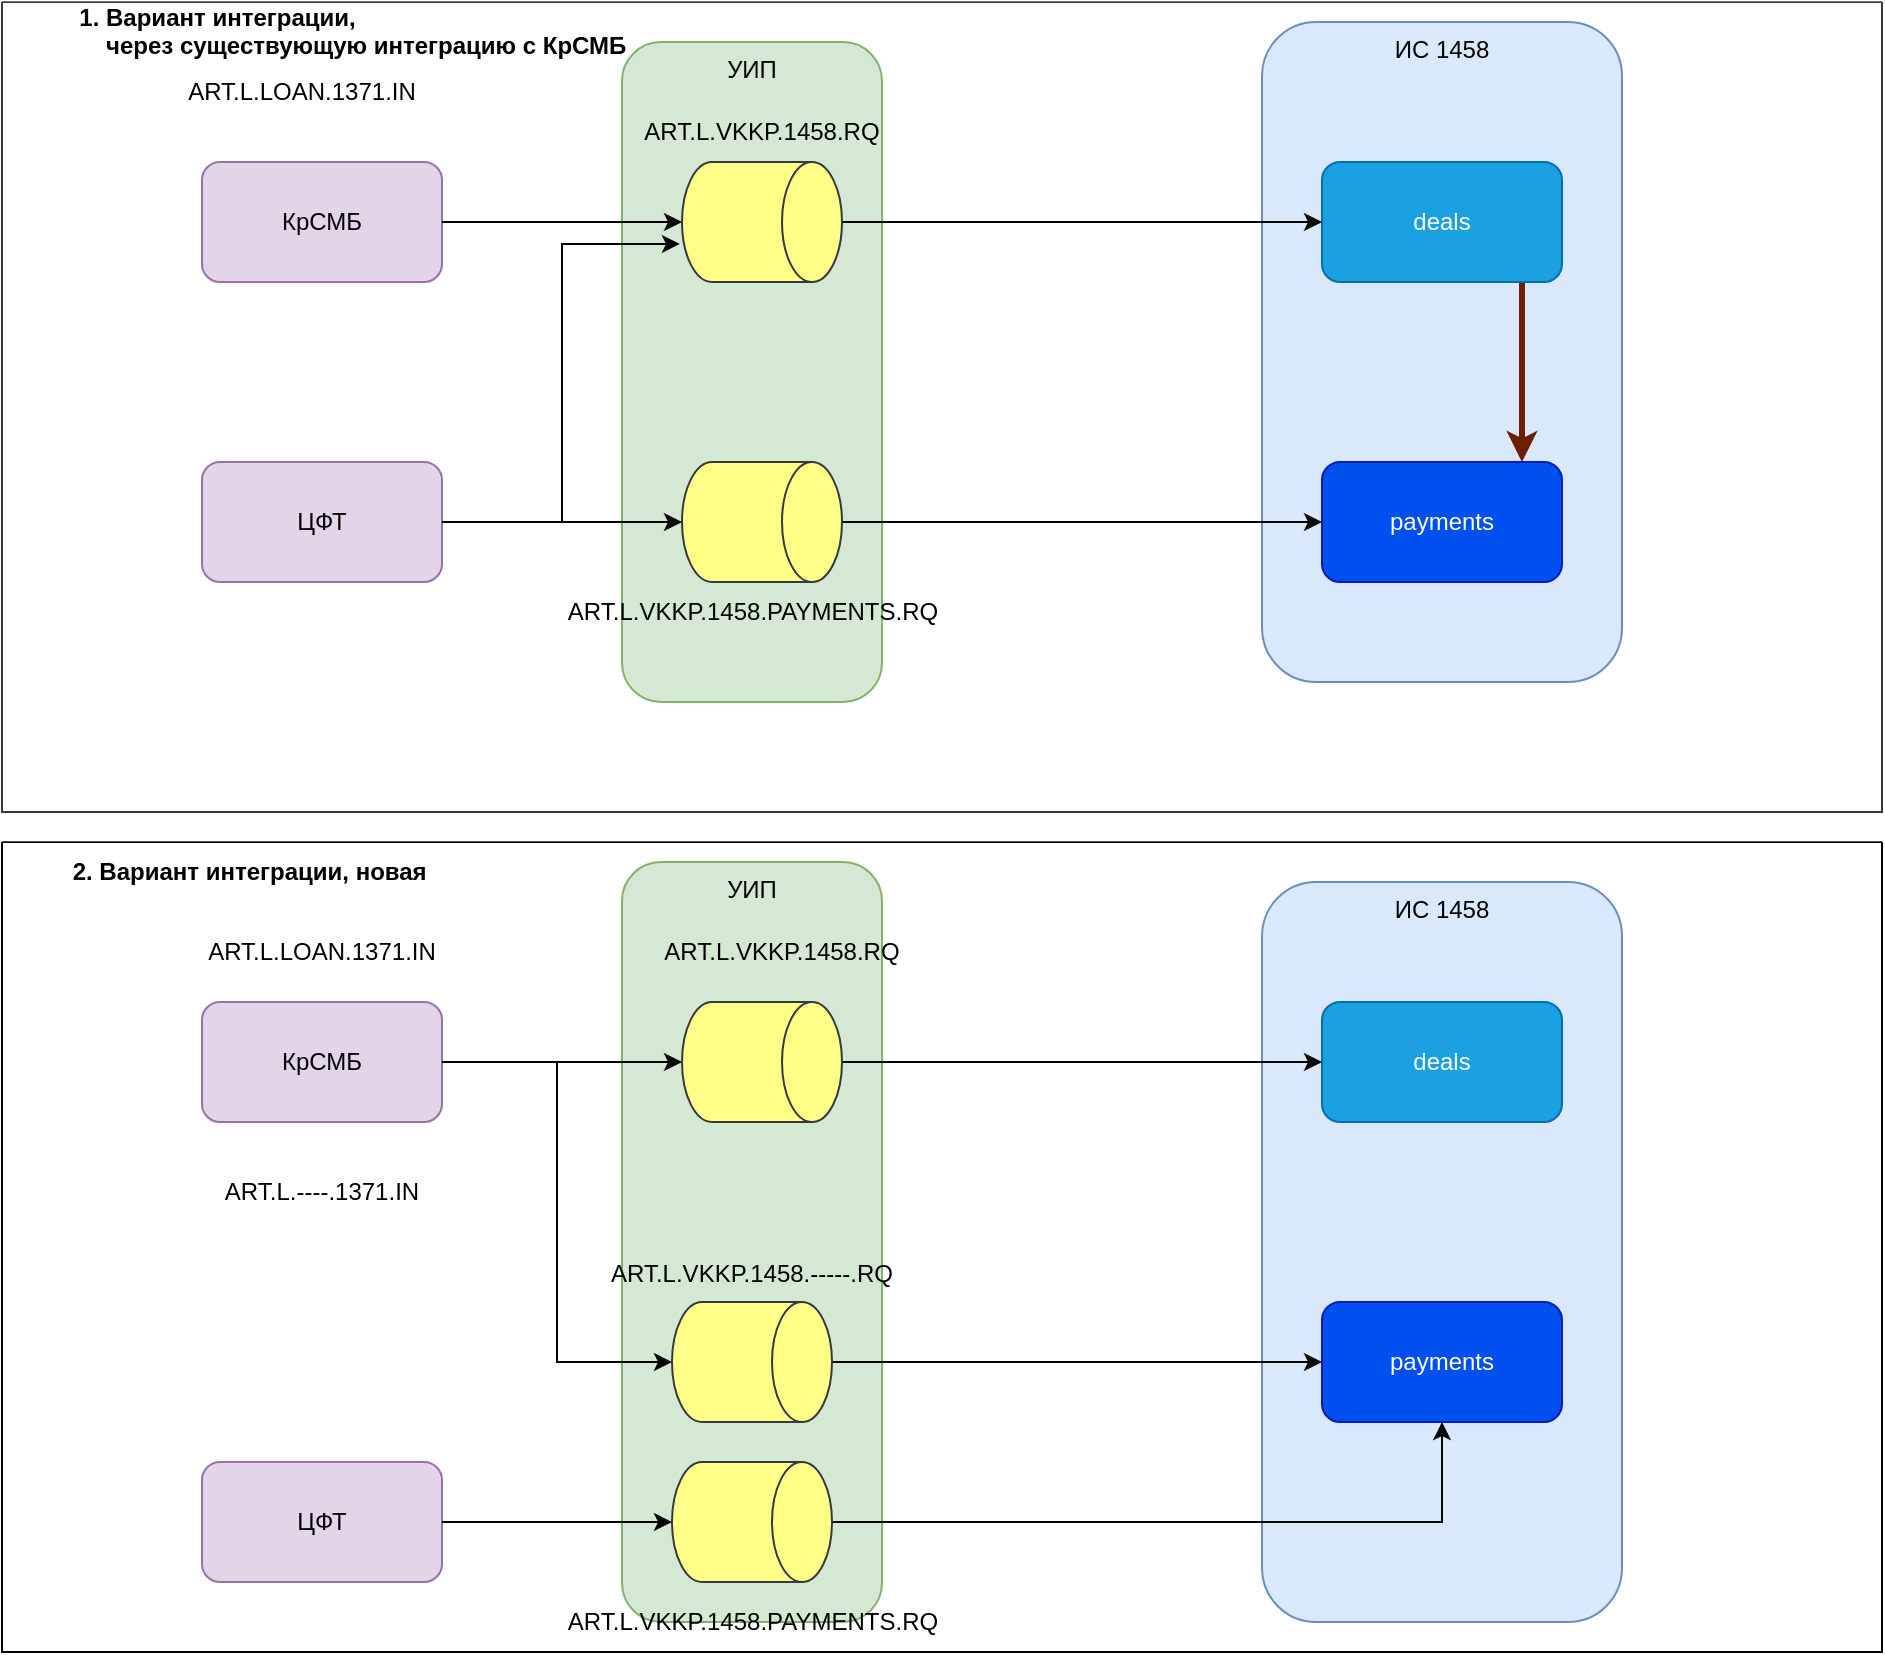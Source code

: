 <mxfile version="24.7.6">
  <diagram name="Страница — 1" id="hXMB-YMLmVzZ4zF9cZrb">
    <mxGraphModel dx="1975" dy="713" grid="1" gridSize="10" guides="1" tooltips="1" connect="1" arrows="1" fold="1" page="1" pageScale="1" pageWidth="827" pageHeight="1169" math="0" shadow="0">
      <root>
        <mxCell id="0" />
        <mxCell id="1" parent="0" />
        <mxCell id="GZUUf-TcJM9M3wCEMww6-32" value="УИП" style="rounded=1;whiteSpace=wrap;html=1;fillColor=#d5e8d4;strokeColor=#82b366;verticalAlign=top;movable=1;resizable=1;rotatable=1;deletable=1;editable=1;locked=0;connectable=1;" vertex="1" parent="1">
          <mxGeometry x="160" y="80" width="130" height="330" as="geometry" />
        </mxCell>
        <mxCell id="GZUUf-TcJM9M3wCEMww6-35" value="УИП" style="rounded=1;whiteSpace=wrap;html=1;fillColor=#d5e8d4;strokeColor=#82b366;verticalAlign=top;movable=0;resizable=0;rotatable=0;deletable=0;editable=0;locked=1;connectable=0;" vertex="1" parent="1">
          <mxGeometry x="160" y="490" width="130" height="380" as="geometry" />
        </mxCell>
        <mxCell id="GZUUf-TcJM9M3wCEMww6-46" value="&#xa;&#xa;           1. Вариант интеграции, &#xa;               через существующую интеграцию с КрСМБ" style="swimlane;startSize=0;align=left;movable=1;resizable=1;rotatable=1;deletable=1;editable=1;locked=0;connectable=1;fillColor=#ffff88;strokeColor=#36393d;fillStyle=solid;rounded=0;swimlaneLine=0;glass=1;" vertex="1" parent="1">
          <mxGeometry x="-150" y="60" width="940" height="405" as="geometry" />
        </mxCell>
        <mxCell id="GZUUf-TcJM9M3wCEMww6-47" value="&#xa;&#xa;          2. Вариант интеграции, новая" style="swimlane;startSize=0;align=left;movable=1;resizable=1;rotatable=1;deletable=1;editable=1;locked=0;connectable=1;strokeColor=default;swimlaneLine=0;glass=1;fillStyle=solid;" vertex="1" parent="1">
          <mxGeometry x="-150" y="480" width="940" height="405" as="geometry" />
        </mxCell>
        <mxCell id="GZUUf-TcJM9M3wCEMww6-25" value="ЦФТ" style="rounded=1;whiteSpace=wrap;html=1;fillColor=#e1d5e7;strokeColor=#9673a6;movable=1;resizable=1;rotatable=1;deletable=1;editable=1;locked=0;connectable=1;" vertex="1" parent="GZUUf-TcJM9M3wCEMww6-47">
          <mxGeometry x="100" y="310" width="120" height="60" as="geometry" />
        </mxCell>
        <mxCell id="GZUUf-TcJM9M3wCEMww6-53" value="ART.L.VKKP.1458.PAYMENTS.RQ" style="text;html=1;align=center;verticalAlign=middle;whiteSpace=wrap;rounded=0;movable=0;resizable=0;rotatable=0;deletable=0;editable=0;locked=1;connectable=0;" vertex="1" parent="GZUUf-TcJM9M3wCEMww6-47">
          <mxGeometry x="287.5" y="375" width="175" height="30" as="geometry" />
        </mxCell>
        <mxCell id="GZUUf-TcJM9M3wCEMww6-54" value="ART.L.VKKP.1458.RQ" style="text;html=1;align=center;verticalAlign=middle;whiteSpace=wrap;rounded=0;movable=0;resizable=0;rotatable=0;deletable=0;editable=0;locked=1;connectable=0;" vertex="1" parent="GZUUf-TcJM9M3wCEMww6-47">
          <mxGeometry x="320" y="40" width="140" height="30" as="geometry" />
        </mxCell>
        <mxCell id="GZUUf-TcJM9M3wCEMww6-55" value="ART.L.LOAN.1371.IN" style="text;html=1;align=center;verticalAlign=middle;whiteSpace=wrap;rounded=0;movable=0;resizable=0;rotatable=0;deletable=0;editable=0;locked=1;connectable=0;" vertex="1" parent="GZUUf-TcJM9M3wCEMww6-47">
          <mxGeometry x="80" y="50" width="160" height="10" as="geometry" />
        </mxCell>
        <mxCell id="GZUUf-TcJM9M3wCEMww6-56" value="ART.L.----.1371.IN" style="text;html=1;align=center;verticalAlign=middle;whiteSpace=wrap;rounded=0;movable=0;resizable=0;rotatable=0;deletable=0;editable=0;locked=1;connectable=0;" vertex="1" parent="GZUUf-TcJM9M3wCEMww6-47">
          <mxGeometry x="80" y="170" width="160" height="10" as="geometry" />
        </mxCell>
        <mxCell id="GZUUf-TcJM9M3wCEMww6-57" value="ART.L.VKKP.1458.-----.RQ" style="text;html=1;align=center;verticalAlign=middle;whiteSpace=wrap;rounded=0;movable=0;resizable=0;rotatable=0;deletable=0;editable=0;locked=1;connectable=0;" vertex="1" parent="GZUUf-TcJM9M3wCEMww6-47">
          <mxGeometry x="295" y="211" width="160" height="10" as="geometry" />
        </mxCell>
        <mxCell id="GZUUf-TcJM9M3wCEMww6-43" value="ИС 1458" style="rounded=1;whiteSpace=wrap;html=1;fillColor=#dae8fc;strokeColor=#6c8ebf;verticalAlign=top;movable=0;resizable=0;rotatable=0;deletable=0;editable=0;locked=1;connectable=0;" vertex="1" parent="1">
          <mxGeometry x="480" y="500" width="180" height="370" as="geometry" />
        </mxCell>
        <mxCell id="GZUUf-TcJM9M3wCEMww6-7" value="deals" style="rounded=1;whiteSpace=wrap;html=1;fillColor=#1ba1e2;fontColor=#ffffff;strokeColor=#006EAF;movable=0;resizable=0;rotatable=0;deletable=0;editable=0;locked=1;connectable=0;" vertex="1" parent="1">
          <mxGeometry x="510" y="560" width="120" height="60" as="geometry" />
        </mxCell>
        <mxCell id="GZUUf-TcJM9M3wCEMww6-8" value="payments" style="rounded=1;whiteSpace=wrap;html=1;fillColor=#0050ef;fontColor=#ffffff;strokeColor=#001DBC;movable=0;resizable=0;rotatable=0;deletable=0;editable=0;locked=1;connectable=0;" vertex="1" parent="1">
          <mxGeometry x="510" y="710" width="120" height="60" as="geometry" />
        </mxCell>
        <mxCell id="GZUUf-TcJM9M3wCEMww6-9" value="КрСМБ" style="rounded=1;whiteSpace=wrap;html=1;fillColor=#e1d5e7;strokeColor=#9673a6;movable=1;resizable=1;rotatable=1;deletable=1;editable=1;locked=0;connectable=1;" vertex="1" parent="1">
          <mxGeometry x="-50" y="560" width="120" height="60" as="geometry" />
        </mxCell>
        <mxCell id="GZUUf-TcJM9M3wCEMww6-10" style="edgeStyle=orthogonalEdgeStyle;rounded=0;orthogonalLoop=1;jettySize=auto;html=1;movable=0;resizable=0;rotatable=0;deletable=0;editable=0;locked=1;connectable=0;" edge="1" parent="1" source="GZUUf-TcJM9M3wCEMww6-11" target="GZUUf-TcJM9M3wCEMww6-7">
          <mxGeometry relative="1" as="geometry" />
        </mxCell>
        <mxCell id="GZUUf-TcJM9M3wCEMww6-11" value="" style="shape=cylinder3;whiteSpace=wrap;html=1;boundedLbl=1;backgroundOutline=1;size=15;rotation=90;movable=1;resizable=1;rotatable=1;deletable=1;editable=1;locked=0;connectable=1;fillColor=#ffff88;strokeColor=#36393d;" vertex="1" parent="1">
          <mxGeometry x="200" y="550" width="60" height="80" as="geometry" />
        </mxCell>
        <mxCell id="GZUUf-TcJM9M3wCEMww6-12" style="edgeStyle=orthogonalEdgeStyle;rounded=0;orthogonalLoop=1;jettySize=auto;html=1;entryX=0.5;entryY=1;entryDx=0;entryDy=0;entryPerimeter=0;movable=0;resizable=0;rotatable=0;deletable=0;editable=0;locked=1;connectable=0;" edge="1" parent="1" source="GZUUf-TcJM9M3wCEMww6-9" target="GZUUf-TcJM9M3wCEMww6-11">
          <mxGeometry relative="1" as="geometry" />
        </mxCell>
        <mxCell id="GZUUf-TcJM9M3wCEMww6-15" style="edgeStyle=orthogonalEdgeStyle;rounded=0;orthogonalLoop=1;jettySize=auto;html=1;movable=0;resizable=0;rotatable=0;deletable=0;editable=0;locked=1;connectable=0;" edge="1" parent="1" source="GZUUf-TcJM9M3wCEMww6-14" target="GZUUf-TcJM9M3wCEMww6-8">
          <mxGeometry relative="1" as="geometry" />
        </mxCell>
        <mxCell id="GZUUf-TcJM9M3wCEMww6-14" value="" style="shape=cylinder3;whiteSpace=wrap;html=1;boundedLbl=1;backgroundOutline=1;size=15;rotation=90;movable=1;resizable=1;rotatable=1;deletable=1;editable=1;locked=0;connectable=1;fillColor=#ffff88;strokeColor=#36393d;" vertex="1" parent="1">
          <mxGeometry x="195" y="780" width="60" height="80" as="geometry" />
        </mxCell>
        <mxCell id="GZUUf-TcJM9M3wCEMww6-27" style="edgeStyle=orthogonalEdgeStyle;rounded=0;orthogonalLoop=1;jettySize=auto;html=1;movable=0;resizable=0;rotatable=0;deletable=0;editable=0;locked=1;connectable=0;" edge="1" parent="1" source="GZUUf-TcJM9M3wCEMww6-25" target="GZUUf-TcJM9M3wCEMww6-14">
          <mxGeometry relative="1" as="geometry" />
        </mxCell>
        <mxCell id="GZUUf-TcJM9M3wCEMww6-42" value="ИС 1458" style="rounded=1;whiteSpace=wrap;html=1;fillColor=#dae8fc;strokeColor=#6c8ebf;verticalAlign=top;movable=1;resizable=1;rotatable=1;deletable=1;editable=1;locked=0;connectable=1;" vertex="1" parent="1">
          <mxGeometry x="480" y="70" width="180" height="330" as="geometry" />
        </mxCell>
        <mxCell id="GZUUf-TcJM9M3wCEMww6-13" style="edgeStyle=orthogonalEdgeStyle;rounded=0;orthogonalLoop=1;jettySize=auto;html=1;entryX=0.5;entryY=0;entryDx=0;entryDy=0;strokeWidth=3;fillColor=#a0522d;strokeColor=#6D1F00;movable=0;resizable=0;rotatable=0;deletable=0;editable=0;locked=1;connectable=0;" edge="1" parent="1">
          <mxGeometry relative="1" as="geometry">
            <mxPoint x="610" y="200" as="sourcePoint" />
            <mxPoint x="610" y="290" as="targetPoint" />
          </mxGeometry>
        </mxCell>
        <mxCell id="GZUUf-TcJM9M3wCEMww6-1" value="deals" style="rounded=1;whiteSpace=wrap;html=1;fillColor=#1ba1e2;fontColor=#ffffff;strokeColor=#006EAF;movable=0;resizable=0;rotatable=0;deletable=0;editable=0;locked=1;connectable=0;" vertex="1" parent="1">
          <mxGeometry x="510" y="140" width="120" height="60" as="geometry" />
        </mxCell>
        <mxCell id="GZUUf-TcJM9M3wCEMww6-2" value="payments" style="rounded=1;whiteSpace=wrap;html=1;fillColor=#0050ef;fontColor=#ffffff;strokeColor=#001DBC;movable=0;resizable=0;rotatable=0;deletable=0;editable=0;locked=1;connectable=0;" vertex="1" parent="1">
          <mxGeometry x="510" y="290" width="120" height="60" as="geometry" />
        </mxCell>
        <mxCell id="GZUUf-TcJM9M3wCEMww6-3" value="КрСМБ" style="rounded=1;whiteSpace=wrap;html=1;fillColor=#e1d5e7;strokeColor=#9673a6;movable=1;resizable=1;rotatable=1;deletable=1;editable=1;locked=0;connectable=1;" vertex="1" parent="1">
          <mxGeometry x="-50" y="140" width="120" height="60" as="geometry" />
        </mxCell>
        <mxCell id="GZUUf-TcJM9M3wCEMww6-6" style="edgeStyle=orthogonalEdgeStyle;rounded=0;orthogonalLoop=1;jettySize=auto;html=1;movable=0;resizable=0;rotatable=0;deletable=0;editable=0;locked=1;connectable=0;" edge="1" parent="1" source="GZUUf-TcJM9M3wCEMww6-4" target="GZUUf-TcJM9M3wCEMww6-1">
          <mxGeometry relative="1" as="geometry" />
        </mxCell>
        <mxCell id="GZUUf-TcJM9M3wCEMww6-4" value="" style="shape=cylinder3;whiteSpace=wrap;html=1;boundedLbl=1;backgroundOutline=1;size=15;rotation=90;movable=1;resizable=1;rotatable=1;deletable=1;editable=1;locked=0;connectable=1;fillColor=#ffff88;strokeColor=#36393d;" vertex="1" parent="1">
          <mxGeometry x="200" y="130" width="60" height="80" as="geometry" />
        </mxCell>
        <mxCell id="GZUUf-TcJM9M3wCEMww6-5" style="edgeStyle=orthogonalEdgeStyle;rounded=0;orthogonalLoop=1;jettySize=auto;html=1;entryX=0.5;entryY=1;entryDx=0;entryDy=0;entryPerimeter=0;movable=0;resizable=0;rotatable=0;deletable=0;editable=0;locked=1;connectable=0;" edge="1" parent="1" source="GZUUf-TcJM9M3wCEMww6-3" target="GZUUf-TcJM9M3wCEMww6-4">
          <mxGeometry relative="1" as="geometry" />
        </mxCell>
        <mxCell id="GZUUf-TcJM9M3wCEMww6-21" style="edgeStyle=orthogonalEdgeStyle;rounded=0;orthogonalLoop=1;jettySize=auto;html=1;movable=0;resizable=0;rotatable=0;deletable=0;editable=0;locked=1;connectable=0;" edge="1" parent="1" source="GZUUf-TcJM9M3wCEMww6-20" target="GZUUf-TcJM9M3wCEMww6-2">
          <mxGeometry relative="1" as="geometry" />
        </mxCell>
        <mxCell id="GZUUf-TcJM9M3wCEMww6-20" value="" style="shape=cylinder3;whiteSpace=wrap;html=1;boundedLbl=1;backgroundOutline=1;size=15;rotation=90;movable=1;resizable=1;rotatable=1;deletable=1;editable=1;locked=0;connectable=1;fillColor=#ffff88;strokeColor=#36393d;" vertex="1" parent="1">
          <mxGeometry x="200" y="280" width="60" height="80" as="geometry" />
        </mxCell>
        <mxCell id="GZUUf-TcJM9M3wCEMww6-29" value="ЦФТ" style="rounded=1;whiteSpace=wrap;html=1;fillColor=#e1d5e7;strokeColor=#9673a6;movable=1;resizable=1;rotatable=1;deletable=1;editable=1;locked=0;connectable=1;" vertex="1" parent="1">
          <mxGeometry x="-50" y="290" width="120" height="60" as="geometry" />
        </mxCell>
        <mxCell id="GZUUf-TcJM9M3wCEMww6-30" style="edgeStyle=orthogonalEdgeStyle;rounded=0;orthogonalLoop=1;jettySize=auto;html=1;entryX=0.5;entryY=1;entryDx=0;entryDy=0;entryPerimeter=0;movable=0;resizable=0;rotatable=0;deletable=0;editable=0;locked=1;connectable=0;" edge="1" parent="1" source="GZUUf-TcJM9M3wCEMww6-29" target="GZUUf-TcJM9M3wCEMww6-20">
          <mxGeometry relative="1" as="geometry">
            <Array as="points" />
          </mxGeometry>
        </mxCell>
        <mxCell id="GZUUf-TcJM9M3wCEMww6-36" value="ART.L.VKKP.1458.RQ" style="text;html=1;align=center;verticalAlign=middle;whiteSpace=wrap;rounded=0;movable=0;resizable=0;rotatable=0;deletable=0;editable=0;locked=1;connectable=0;" vertex="1" parent="1">
          <mxGeometry x="160" y="110" width="140" height="30" as="geometry" />
        </mxCell>
        <mxCell id="GZUUf-TcJM9M3wCEMww6-37" value="ART.L.VKKP.1458.PAYMENTS.RQ" style="text;html=1;align=center;verticalAlign=middle;whiteSpace=wrap;rounded=0;movable=0;resizable=0;rotatable=0;deletable=0;editable=0;locked=1;connectable=0;" vertex="1" parent="1">
          <mxGeometry x="137.5" y="350" width="175" height="30" as="geometry" />
        </mxCell>
        <mxCell id="GZUUf-TcJM9M3wCEMww6-38" style="edgeStyle=orthogonalEdgeStyle;rounded=0;orthogonalLoop=1;jettySize=auto;html=1;entryX=0.683;entryY=1.013;entryDx=0;entryDy=0;entryPerimeter=0;movable=0;resizable=0;rotatable=0;deletable=0;editable=0;locked=1;connectable=0;" edge="1" parent="1" source="GZUUf-TcJM9M3wCEMww6-29" target="GZUUf-TcJM9M3wCEMww6-4">
          <mxGeometry relative="1" as="geometry" />
        </mxCell>
        <mxCell id="GZUUf-TcJM9M3wCEMww6-41" value="ART.L.LOAN.1371.IN" style="text;html=1;align=center;verticalAlign=middle;whiteSpace=wrap;rounded=0;movable=0;resizable=0;rotatable=0;deletable=0;editable=0;locked=1;connectable=0;" vertex="1" parent="1">
          <mxGeometry x="-80" y="100" width="160" height="10" as="geometry" />
        </mxCell>
        <mxCell id="GZUUf-TcJM9M3wCEMww6-52" style="edgeStyle=orthogonalEdgeStyle;rounded=0;orthogonalLoop=1;jettySize=auto;html=1;movable=0;resizable=0;rotatable=0;deletable=0;editable=0;locked=1;connectable=0;" edge="1" parent="1" source="GZUUf-TcJM9M3wCEMww6-49" target="GZUUf-TcJM9M3wCEMww6-8">
          <mxGeometry relative="1" as="geometry" />
        </mxCell>
        <mxCell id="GZUUf-TcJM9M3wCEMww6-49" value="" style="shape=cylinder3;whiteSpace=wrap;html=1;boundedLbl=1;backgroundOutline=1;size=15;rotation=90;movable=1;resizable=1;rotatable=1;deletable=1;editable=1;locked=0;connectable=1;fillColor=#ffff88;strokeColor=#36393d;" vertex="1" parent="1">
          <mxGeometry x="195" y="700" width="60" height="80" as="geometry" />
        </mxCell>
        <mxCell id="GZUUf-TcJM9M3wCEMww6-51" style="edgeStyle=orthogonalEdgeStyle;rounded=0;orthogonalLoop=1;jettySize=auto;html=1;entryX=0.5;entryY=1;entryDx=0;entryDy=0;entryPerimeter=0;movable=0;resizable=0;rotatable=0;deletable=0;editable=0;locked=1;connectable=0;" edge="1" parent="1" source="GZUUf-TcJM9M3wCEMww6-9" target="GZUUf-TcJM9M3wCEMww6-49">
          <mxGeometry relative="1" as="geometry" />
        </mxCell>
      </root>
    </mxGraphModel>
  </diagram>
</mxfile>
